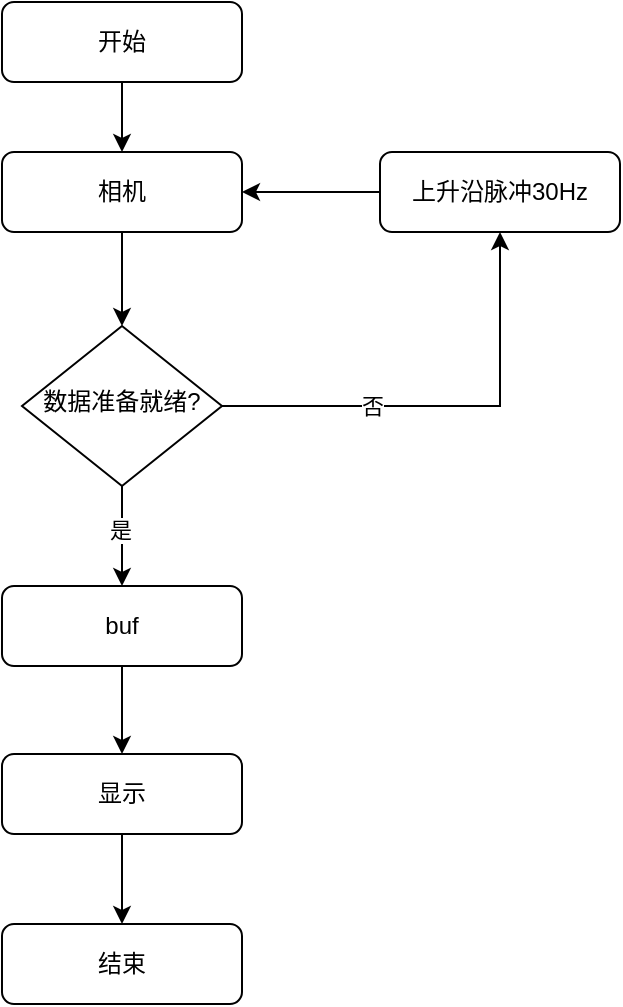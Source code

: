 <mxfile version="24.4.13" type="github">
  <diagram id="C5RBs43oDa-KdzZeNtuy" name="Page-1">
    <mxGraphModel dx="1117" dy="777" grid="1" gridSize="10" guides="1" tooltips="1" connect="1" arrows="1" fold="1" page="1" pageScale="1" pageWidth="827" pageHeight="1169" math="0" shadow="0">
      <root>
        <mxCell id="WIyWlLk6GJQsqaUBKTNV-0" />
        <mxCell id="WIyWlLk6GJQsqaUBKTNV-1" parent="WIyWlLk6GJQsqaUBKTNV-0" />
        <mxCell id="WbNXJ3j-4JGKkmVH_gOa-11" value="" style="edgeStyle=orthogonalEdgeStyle;rounded=0;orthogonalLoop=1;jettySize=auto;html=1;" edge="1" parent="WIyWlLk6GJQsqaUBKTNV-1" source="WIyWlLk6GJQsqaUBKTNV-3" target="WIyWlLk6GJQsqaUBKTNV-6">
          <mxGeometry relative="1" as="geometry" />
        </mxCell>
        <mxCell id="WIyWlLk6GJQsqaUBKTNV-3" value="相机" style="rounded=1;whiteSpace=wrap;html=1;fontSize=12;glass=0;strokeWidth=1;shadow=0;" parent="WIyWlLk6GJQsqaUBKTNV-1" vertex="1">
          <mxGeometry x="321" y="154" width="120" height="40" as="geometry" />
        </mxCell>
        <mxCell id="WbNXJ3j-4JGKkmVH_gOa-13" value="" style="edgeStyle=orthogonalEdgeStyle;rounded=0;orthogonalLoop=1;jettySize=auto;html=1;" edge="1" parent="WIyWlLk6GJQsqaUBKTNV-1" source="WIyWlLk6GJQsqaUBKTNV-6" target="WbNXJ3j-4JGKkmVH_gOa-18">
          <mxGeometry relative="1" as="geometry">
            <mxPoint x="381" y="367" as="targetPoint" />
          </mxGeometry>
        </mxCell>
        <mxCell id="WbNXJ3j-4JGKkmVH_gOa-17" value="是" style="edgeLabel;html=1;align=center;verticalAlign=middle;resizable=0;points=[];" vertex="1" connectable="0" parent="WbNXJ3j-4JGKkmVH_gOa-13">
          <mxGeometry x="-0.05" y="3" relative="1" as="geometry">
            <mxPoint x="-4" y="-2" as="offset" />
          </mxGeometry>
        </mxCell>
        <mxCell id="WbNXJ3j-4JGKkmVH_gOa-15" style="edgeStyle=orthogonalEdgeStyle;rounded=0;orthogonalLoop=1;jettySize=auto;html=1;entryX=0.5;entryY=1;entryDx=0;entryDy=0;" edge="1" parent="WIyWlLk6GJQsqaUBKTNV-1" source="WIyWlLk6GJQsqaUBKTNV-6" target="WIyWlLk6GJQsqaUBKTNV-7">
          <mxGeometry relative="1" as="geometry" />
        </mxCell>
        <mxCell id="WbNXJ3j-4JGKkmVH_gOa-16" value="否" style="edgeLabel;html=1;align=center;verticalAlign=middle;resizable=0;points=[];" vertex="1" connectable="0" parent="WbNXJ3j-4JGKkmVH_gOa-15">
          <mxGeometry x="-0.34" relative="1" as="geometry">
            <mxPoint as="offset" />
          </mxGeometry>
        </mxCell>
        <mxCell id="WIyWlLk6GJQsqaUBKTNV-6" value="数据准备就绪&lt;span style=&quot;background-color: initial;&quot;&gt;?&lt;/span&gt;" style="rhombus;whiteSpace=wrap;html=1;shadow=0;fontFamily=Helvetica;fontSize=12;align=center;strokeWidth=1;spacing=6;spacingTop=-4;" parent="WIyWlLk6GJQsqaUBKTNV-1" vertex="1">
          <mxGeometry x="331" y="241" width="100" height="80" as="geometry" />
        </mxCell>
        <mxCell id="WbNXJ3j-4JGKkmVH_gOa-26" style="edgeStyle=orthogonalEdgeStyle;rounded=0;orthogonalLoop=1;jettySize=auto;html=1;entryX=1;entryY=0.5;entryDx=0;entryDy=0;" edge="1" parent="WIyWlLk6GJQsqaUBKTNV-1" source="WIyWlLk6GJQsqaUBKTNV-7" target="WIyWlLk6GJQsqaUBKTNV-3">
          <mxGeometry relative="1" as="geometry" />
        </mxCell>
        <mxCell id="WIyWlLk6GJQsqaUBKTNV-7" value="上升沿脉冲30Hz" style="rounded=1;whiteSpace=wrap;html=1;fontSize=12;glass=0;strokeWidth=1;shadow=0;" parent="WIyWlLk6GJQsqaUBKTNV-1" vertex="1">
          <mxGeometry x="510" y="154" width="120" height="40" as="geometry" />
        </mxCell>
        <mxCell id="WbNXJ3j-4JGKkmVH_gOa-10" value="" style="edgeStyle=orthogonalEdgeStyle;rounded=0;orthogonalLoop=1;jettySize=auto;html=1;" edge="1" parent="WIyWlLk6GJQsqaUBKTNV-1" source="WbNXJ3j-4JGKkmVH_gOa-9" target="WIyWlLk6GJQsqaUBKTNV-3">
          <mxGeometry relative="1" as="geometry" />
        </mxCell>
        <mxCell id="WbNXJ3j-4JGKkmVH_gOa-9" value="开始" style="rounded=1;whiteSpace=wrap;html=1;fontSize=12;glass=0;strokeWidth=1;shadow=0;" vertex="1" parent="WIyWlLk6GJQsqaUBKTNV-1">
          <mxGeometry x="321" y="79" width="120" height="40" as="geometry" />
        </mxCell>
        <mxCell id="WbNXJ3j-4JGKkmVH_gOa-23" value="" style="edgeStyle=orthogonalEdgeStyle;rounded=0;orthogonalLoop=1;jettySize=auto;html=1;" edge="1" parent="WIyWlLk6GJQsqaUBKTNV-1" source="WbNXJ3j-4JGKkmVH_gOa-18" target="WbNXJ3j-4JGKkmVH_gOa-19">
          <mxGeometry relative="1" as="geometry" />
        </mxCell>
        <mxCell id="WbNXJ3j-4JGKkmVH_gOa-18" value="buf" style="rounded=1;whiteSpace=wrap;html=1;fontSize=12;glass=0;strokeWidth=1;shadow=0;" vertex="1" parent="WIyWlLk6GJQsqaUBKTNV-1">
          <mxGeometry x="321" y="371" width="120" height="40" as="geometry" />
        </mxCell>
        <mxCell id="WbNXJ3j-4JGKkmVH_gOa-25" value="" style="edgeStyle=orthogonalEdgeStyle;rounded=0;orthogonalLoop=1;jettySize=auto;html=1;" edge="1" parent="WIyWlLk6GJQsqaUBKTNV-1" source="WbNXJ3j-4JGKkmVH_gOa-19" target="WbNXJ3j-4JGKkmVH_gOa-24">
          <mxGeometry relative="1" as="geometry" />
        </mxCell>
        <mxCell id="WbNXJ3j-4JGKkmVH_gOa-19" value="显示" style="rounded=1;whiteSpace=wrap;html=1;fontSize=12;glass=0;strokeWidth=1;shadow=0;" vertex="1" parent="WIyWlLk6GJQsqaUBKTNV-1">
          <mxGeometry x="321" y="455" width="120" height="40" as="geometry" />
        </mxCell>
        <mxCell id="WbNXJ3j-4JGKkmVH_gOa-24" value="结束" style="rounded=1;whiteSpace=wrap;html=1;fontSize=12;glass=0;strokeWidth=1;shadow=0;" vertex="1" parent="WIyWlLk6GJQsqaUBKTNV-1">
          <mxGeometry x="321" y="540" width="120" height="40" as="geometry" />
        </mxCell>
      </root>
    </mxGraphModel>
  </diagram>
</mxfile>
